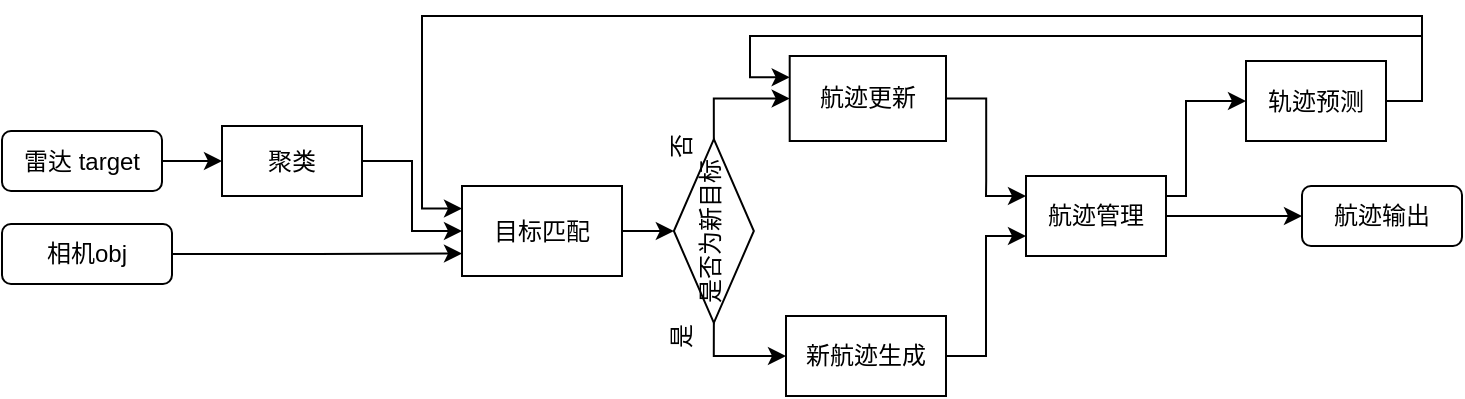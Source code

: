 <mxfile version="12.6.1" type="github"><diagram id="C5RBs43oDa-KdzZeNtuy" name="Page-1"><mxGraphModel dx="868" dy="401" grid="1" gridSize="10" guides="1" tooltips="1" connect="1" arrows="1" fold="1" page="1" pageScale="1" pageWidth="827" pageHeight="1169" math="0" shadow="0"><root><mxCell id="WIyWlLk6GJQsqaUBKTNV-0"/><mxCell id="WIyWlLk6GJQsqaUBKTNV-1" parent="WIyWlLk6GJQsqaUBKTNV-0"/><mxCell id="6otjb5CVqfskLNg65bxY-25" style="edgeStyle=orthogonalEdgeStyle;rounded=0;orthogonalLoop=1;jettySize=auto;html=1;exitX=0.5;exitY=1;exitDx=0;exitDy=0;entryX=0;entryY=0.5;entryDx=0;entryDy=0;" edge="1" parent="WIyWlLk6GJQsqaUBKTNV-1" source="WIyWlLk6GJQsqaUBKTNV-6" target="6otjb5CVqfskLNg65bxY-6"><mxGeometry relative="1" as="geometry"><Array as="points"><mxPoint x="386" y="360"/></Array></mxGeometry></mxCell><mxCell id="6otjb5CVqfskLNg65bxY-26" style="edgeStyle=orthogonalEdgeStyle;rounded=0;orthogonalLoop=1;jettySize=auto;html=1;exitX=0.5;exitY=0;exitDx=0;exitDy=0;entryX=0;entryY=0.5;entryDx=0;entryDy=0;" edge="1" parent="WIyWlLk6GJQsqaUBKTNV-1" source="WIyWlLk6GJQsqaUBKTNV-6" target="6otjb5CVqfskLNg65bxY-5"><mxGeometry relative="1" as="geometry"/></mxCell><mxCell id="WIyWlLk6GJQsqaUBKTNV-6" value="是否为新目标" style="rhombus;whiteSpace=wrap;html=1;shadow=0;fontFamily=Helvetica;fontSize=12;align=center;strokeWidth=1;spacing=6;spacingTop=-4;direction=south;rotation=-90;" parent="WIyWlLk6GJQsqaUBKTNV-1" vertex="1"><mxGeometry x="340" y="277.5" width="91.85" height="40" as="geometry"/></mxCell><mxCell id="6otjb5CVqfskLNg65bxY-11" style="edgeStyle=orthogonalEdgeStyle;rounded=0;orthogonalLoop=1;jettySize=auto;html=1;exitX=1;exitY=0.5;exitDx=0;exitDy=0;" edge="1" parent="WIyWlLk6GJQsqaUBKTNV-1" source="WIyWlLk6GJQsqaUBKTNV-7" target="6otjb5CVqfskLNg65bxY-3"><mxGeometry relative="1" as="geometry"/></mxCell><mxCell id="WIyWlLk6GJQsqaUBKTNV-7" value="雷达 target" style="rounded=1;whiteSpace=wrap;html=1;fontSize=12;glass=0;strokeWidth=1;shadow=0;" parent="WIyWlLk6GJQsqaUBKTNV-1" vertex="1"><mxGeometry x="30" y="247.5" width="80" height="30" as="geometry"/></mxCell><mxCell id="6otjb5CVqfskLNg65bxY-13" style="edgeStyle=orthogonalEdgeStyle;rounded=0;orthogonalLoop=1;jettySize=auto;html=1;entryX=0;entryY=0.75;entryDx=0;entryDy=0;" edge="1" parent="WIyWlLk6GJQsqaUBKTNV-1" source="6otjb5CVqfskLNg65bxY-2" target="6otjb5CVqfskLNg65bxY-4"><mxGeometry relative="1" as="geometry"/></mxCell><mxCell id="6otjb5CVqfskLNg65bxY-2" value="相机obj" style="rounded=1;whiteSpace=wrap;html=1;" vertex="1" parent="WIyWlLk6GJQsqaUBKTNV-1"><mxGeometry x="30" y="294" width="85" height="30" as="geometry"/></mxCell><mxCell id="6otjb5CVqfskLNg65bxY-12" style="edgeStyle=orthogonalEdgeStyle;rounded=0;orthogonalLoop=1;jettySize=auto;html=1;exitX=1;exitY=0.5;exitDx=0;exitDy=0;entryX=0;entryY=0.5;entryDx=0;entryDy=0;" edge="1" parent="WIyWlLk6GJQsqaUBKTNV-1" source="6otjb5CVqfskLNg65bxY-3" target="6otjb5CVqfskLNg65bxY-4"><mxGeometry relative="1" as="geometry"/></mxCell><mxCell id="6otjb5CVqfskLNg65bxY-3" value="聚类" style="rounded=0;whiteSpace=wrap;html=1;" vertex="1" parent="WIyWlLk6GJQsqaUBKTNV-1"><mxGeometry x="140" y="245" width="70" height="35" as="geometry"/></mxCell><mxCell id="6otjb5CVqfskLNg65bxY-40" style="edgeStyle=orthogonalEdgeStyle;rounded=0;orthogonalLoop=1;jettySize=auto;html=1;exitX=1;exitY=0.5;exitDx=0;exitDy=0;entryX=0;entryY=0.5;entryDx=0;entryDy=0;" edge="1" parent="WIyWlLk6GJQsqaUBKTNV-1" source="6otjb5CVqfskLNg65bxY-4" target="WIyWlLk6GJQsqaUBKTNV-6"><mxGeometry relative="1" as="geometry"/></mxCell><mxCell id="6otjb5CVqfskLNg65bxY-4" value="目标匹配" style="rounded=0;whiteSpace=wrap;html=1;" vertex="1" parent="WIyWlLk6GJQsqaUBKTNV-1"><mxGeometry x="260" y="275" width="80" height="45" as="geometry"/></mxCell><mxCell id="6otjb5CVqfskLNg65bxY-14" style="edgeStyle=orthogonalEdgeStyle;rounded=0;orthogonalLoop=1;jettySize=auto;html=1;exitX=1;exitY=0.5;exitDx=0;exitDy=0;entryX=0;entryY=0.25;entryDx=0;entryDy=0;" edge="1" parent="WIyWlLk6GJQsqaUBKTNV-1" source="6otjb5CVqfskLNg65bxY-5" target="6otjb5CVqfskLNg65bxY-7"><mxGeometry relative="1" as="geometry"/></mxCell><mxCell id="6otjb5CVqfskLNg65bxY-15" style="edgeStyle=orthogonalEdgeStyle;rounded=0;orthogonalLoop=1;jettySize=auto;html=1;entryX=0;entryY=0.75;entryDx=0;entryDy=0;" edge="1" parent="WIyWlLk6GJQsqaUBKTNV-1" source="6otjb5CVqfskLNg65bxY-6" target="6otjb5CVqfskLNg65bxY-7"><mxGeometry relative="1" as="geometry"/></mxCell><mxCell id="6otjb5CVqfskLNg65bxY-6" value="新航迹生成" style="rounded=0;whiteSpace=wrap;html=1;" vertex="1" parent="WIyWlLk6GJQsqaUBKTNV-1"><mxGeometry x="422" y="340" width="80" height="40" as="geometry"/></mxCell><mxCell id="6otjb5CVqfskLNg65bxY-17" style="edgeStyle=orthogonalEdgeStyle;rounded=0;orthogonalLoop=1;jettySize=auto;html=1;exitX=1;exitY=0.25;exitDx=0;exitDy=0;entryX=0;entryY=0.5;entryDx=0;entryDy=0;" edge="1" parent="WIyWlLk6GJQsqaUBKTNV-1" source="6otjb5CVqfskLNg65bxY-7" target="6otjb5CVqfskLNg65bxY-16"><mxGeometry relative="1" as="geometry"><mxPoint x="702" y="320" as="targetPoint"/><Array as="points"><mxPoint x="622" y="280"/><mxPoint x="622" y="232"/></Array></mxGeometry></mxCell><mxCell id="6otjb5CVqfskLNg65bxY-20" style="edgeStyle=orthogonalEdgeStyle;rounded=0;orthogonalLoop=1;jettySize=auto;html=1;exitX=1;exitY=0.5;exitDx=0;exitDy=0;entryX=0;entryY=0.5;entryDx=0;entryDy=0;" edge="1" parent="WIyWlLk6GJQsqaUBKTNV-1" source="6otjb5CVqfskLNg65bxY-7" target="6otjb5CVqfskLNg65bxY-19"><mxGeometry relative="1" as="geometry"/></mxCell><mxCell id="6otjb5CVqfskLNg65bxY-7" value="航迹管理" style="rounded=0;whiteSpace=wrap;html=1;" vertex="1" parent="WIyWlLk6GJQsqaUBKTNV-1"><mxGeometry x="542" y="270" width="70" height="40" as="geometry"/></mxCell><mxCell id="6otjb5CVqfskLNg65bxY-32" style="edgeStyle=orthogonalEdgeStyle;rounded=0;orthogonalLoop=1;jettySize=auto;html=1;exitX=1;exitY=0.5;exitDx=0;exitDy=0;entryX=0;entryY=0.25;entryDx=0;entryDy=0;" edge="1" parent="WIyWlLk6GJQsqaUBKTNV-1" source="6otjb5CVqfskLNg65bxY-16" target="6otjb5CVqfskLNg65bxY-5"><mxGeometry relative="1" as="geometry"><mxPoint x="762" y="170" as="targetPoint"/><Array as="points"><mxPoint x="740" y="233"/><mxPoint x="740" y="200"/><mxPoint x="404" y="200"/><mxPoint x="404" y="221"/></Array></mxGeometry></mxCell><mxCell id="6otjb5CVqfskLNg65bxY-33" style="edgeStyle=orthogonalEdgeStyle;rounded=0;orthogonalLoop=1;jettySize=auto;html=1;entryX=0;entryY=0.25;entryDx=0;entryDy=0;" edge="1" parent="WIyWlLk6GJQsqaUBKTNV-1" target="6otjb5CVqfskLNg65bxY-4"><mxGeometry relative="1" as="geometry"><mxPoint x="791.667" y="170" as="targetPoint"/><mxPoint x="740" y="230" as="sourcePoint"/><Array as="points"><mxPoint x="740" y="190"/><mxPoint x="240" y="190"/><mxPoint x="240" y="286"/></Array></mxGeometry></mxCell><mxCell id="6otjb5CVqfskLNg65bxY-16" value="轨迹预测" style="rounded=0;whiteSpace=wrap;html=1;" vertex="1" parent="WIyWlLk6GJQsqaUBKTNV-1"><mxGeometry x="652" y="212.5" width="70" height="40" as="geometry"/></mxCell><mxCell id="6otjb5CVqfskLNg65bxY-19" value="航迹输出" style="rounded=1;whiteSpace=wrap;html=1;fontSize=12;glass=0;strokeWidth=1;shadow=0;" vertex="1" parent="WIyWlLk6GJQsqaUBKTNV-1"><mxGeometry x="680" y="275" width="80" height="30" as="geometry"/></mxCell><mxCell id="6otjb5CVqfskLNg65bxY-5" value="航迹更新" style="rounded=0;whiteSpace=wrap;html=1;" vertex="1" parent="WIyWlLk6GJQsqaUBKTNV-1"><mxGeometry x="423.85" y="210" width="78.15" height="42.5" as="geometry"/></mxCell><mxCell id="6otjb5CVqfskLNg65bxY-46" value="是" style="text;html=1;strokeColor=none;fillColor=none;align=center;verticalAlign=middle;whiteSpace=wrap;rounded=0;rotation=-90;" vertex="1" parent="WIyWlLk6GJQsqaUBKTNV-1"><mxGeometry x="350" y="340" width="40" height="20" as="geometry"/></mxCell><mxCell id="6otjb5CVqfskLNg65bxY-47" value="否" style="text;html=1;strokeColor=none;fillColor=none;align=center;verticalAlign=middle;whiteSpace=wrap;rounded=0;rotation=-90;" vertex="1" parent="WIyWlLk6GJQsqaUBKTNV-1"><mxGeometry x="350" y="245" width="40" height="20" as="geometry"/></mxCell></root></mxGraphModel></diagram></mxfile>